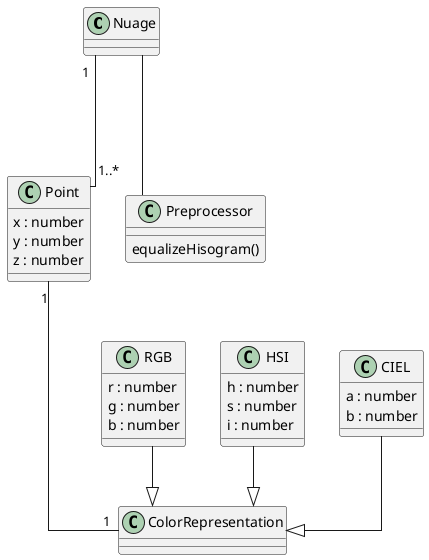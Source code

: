 @startuml

' avoid problems with angled crows feet
skinparam linetype ortho

class "Nuage" as n {

}

class "Point" as p {
    x : number
    y : number
    z : number

}

class "ColorRepresentation" as cr {

}

class "RGB" as rgb {
    r : number
    g : number
    b : number
}

class "HSI" as hsi {
    h : number
    s : number
    i : number
}

class "CIEL" as ciel {
    a : number
    b : number
}

rgb --|> cr
hsi --|> cr
ciel --|> cr


class "Preprocessor" as pp {
    equalizeHisogram()
}


p "1" --- "1" cr
n "1" --- "1..*" p
n --- pp


@enduml